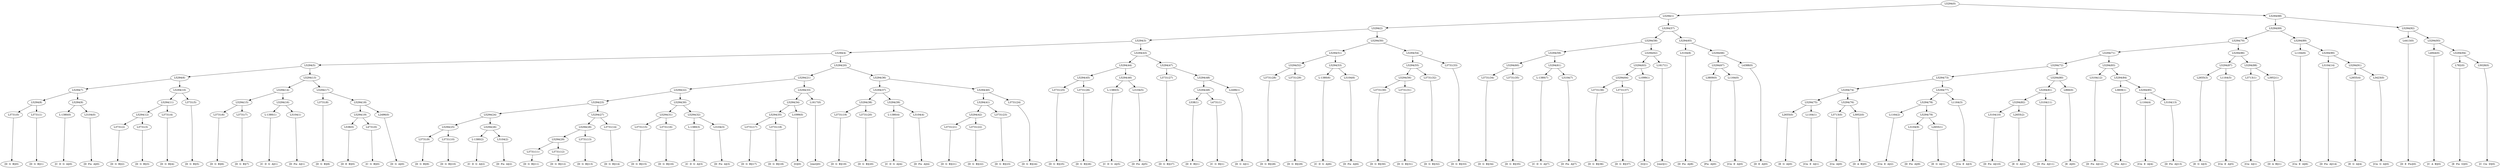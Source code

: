 digraph sample{
"L3731(0)"->"[D  G  B](0)"
"L3731(1)"->"[D  G  B](1)"
"L5294(8)"->"L3731(0)"
"L5294(8)"->"L3731(1)"
"L-1380(0)"->"[C  D  G  A](0)"
"L3104(0)"->"[D  Fis  A](0)"
"L5294(9)"->"L-1380(0)"
"L5294(9)"->"L3104(0)"
"L5294(7)"->"L5294(8)"
"L5294(7)"->"L5294(9)"
"L3731(2)"->"[D  G  B](2)"
"L3731(3)"->"[D  G  B](3)"
"L5294(12)"->"L3731(2)"
"L5294(12)"->"L3731(3)"
"L3731(4)"->"[D  G  B](4)"
"L5294(11)"->"L5294(12)"
"L5294(11)"->"L3731(4)"
"L3731(5)"->"[D  G  B](5)"
"L5294(10)"->"L5294(11)"
"L5294(10)"->"L3731(5)"
"L5294(6)"->"L5294(7)"
"L5294(6)"->"L5294(10)"
"L3731(6)"->"[D  G  B](6)"
"L3731(7)"->"[D  G  B](7)"
"L5294(15)"->"L3731(6)"
"L5294(15)"->"L3731(7)"
"L-1380(1)"->"[C  D  G  A](1)"
"L3104(1)"->"[D  Fis  A](1)"
"L5294(16)"->"L-1380(1)"
"L5294(16)"->"L3104(1)"
"L5294(14)"->"L5294(15)"
"L5294(14)"->"L5294(16)"
"L3731(8)"->"[D  G  B](8)"
"L538(0)"->"[D  E  B](0)"
"L4731(0)"->"[C  G  B](0)"
"L5294(19)"->"L538(0)"
"L5294(19)"->"L4731(0)"
"L2496(0)"->"[D  G  A](0)"
"L5294(18)"->"L5294(19)"
"L5294(18)"->"L2496(0)"
"L5294(17)"->"L3731(8)"
"L5294(17)"->"L5294(18)"
"L5294(13)"->"L5294(14)"
"L5294(13)"->"L5294(17)"
"L5294(5)"->"L5294(6)"
"L5294(5)"->"L5294(13)"
"L3731(9)"->"[D  G  B](9)"
"L3731(10)"->"[D  G  B](10)"
"L5294(25)"->"L3731(9)"
"L5294(25)"->"L3731(10)"
"L-1380(2)"->"[C  D  G  A](2)"
"L3104(2)"->"[D  Fis  A](2)"
"L5294(26)"->"L-1380(2)"
"L5294(26)"->"L3104(2)"
"L5294(24)"->"L5294(25)"
"L5294(24)"->"L5294(26)"
"L3731(11)"->"[D  G  B](11)"
"L3731(12)"->"[D  G  B](12)"
"L5294(29)"->"L3731(11)"
"L5294(29)"->"L3731(12)"
"L3731(13)"->"[D  G  B](13)"
"L5294(28)"->"L5294(29)"
"L5294(28)"->"L3731(13)"
"L3731(14)"->"[D  G  B](14)"
"L5294(27)"->"L5294(28)"
"L5294(27)"->"L3731(14)"
"L5294(23)"->"L5294(24)"
"L5294(23)"->"L5294(27)"
"L3731(15)"->"[D  G  B](15)"
"L3731(16)"->"[D  G  B](16)"
"L5294(31)"->"L3731(15)"
"L5294(31)"->"L3731(16)"
"L-1380(3)"->"[C  D  G  A](3)"
"L3104(3)"->"[D  Fis  A](3)"
"L5294(32)"->"L-1380(3)"
"L5294(32)"->"L3104(3)"
"L5294(30)"->"L5294(31)"
"L5294(30)"->"L5294(32)"
"L5294(22)"->"L5294(23)"
"L5294(22)"->"L5294(30)"
"L3731(17)"->"[D  G  B](17)"
"L3731(18)"->"[D  G  B](18)"
"L5294(35)"->"L3731(17)"
"L5294(35)"->"L3731(18)"
"L1099(0)"->"[G](0)"
"L5294(34)"->"L5294(35)"
"L5294(34)"->"L1099(0)"
"L1617(0)"->"[rest](0)"
"L5294(33)"->"L5294(34)"
"L5294(33)"->"L1617(0)"
"L5294(21)"->"L5294(22)"
"L5294(21)"->"L5294(33)"
"L3731(19)"->"[D  G  B](19)"
"L3731(20)"->"[D  G  B](20)"
"L5294(38)"->"L3731(19)"
"L5294(38)"->"L3731(20)"
"L-1380(4)"->"[C  D  G  A](4)"
"L3104(4)"->"[D  Fis  A](4)"
"L5294(39)"->"L-1380(4)"
"L5294(39)"->"L3104(4)"
"L5294(37)"->"L5294(38)"
"L5294(37)"->"L5294(39)"
"L3731(21)"->"[D  G  B](21)"
"L3731(22)"->"[D  G  B](22)"
"L5294(42)"->"L3731(21)"
"L5294(42)"->"L3731(22)"
"L3731(23)"->"[D  G  B](23)"
"L5294(41)"->"L5294(42)"
"L5294(41)"->"L3731(23)"
"L3731(24)"->"[D  G  B](24)"
"L5294(40)"->"L5294(41)"
"L5294(40)"->"L3731(24)"
"L5294(36)"->"L5294(37)"
"L5294(36)"->"L5294(40)"
"L5294(20)"->"L5294(21)"
"L5294(20)"->"L5294(36)"
"L5294(4)"->"L5294(5)"
"L5294(4)"->"L5294(20)"
"L3731(25)"->"[D  G  B](25)"
"L3731(26)"->"[D  G  B](26)"
"L5294(45)"->"L3731(25)"
"L5294(45)"->"L3731(26)"
"L-1380(5)"->"[C  D  G  A](5)"
"L3104(5)"->"[D  Fis  A](5)"
"L5294(46)"->"L-1380(5)"
"L5294(46)"->"L3104(5)"
"L5294(44)"->"L5294(45)"
"L5294(44)"->"L5294(46)"
"L3731(27)"->"[D  G  B](27)"
"L538(1)"->"[D  E  B](1)"
"L4731(1)"->"[C  G  B](1)"
"L5294(49)"->"L538(1)"
"L5294(49)"->"L4731(1)"
"L2496(1)"->"[D  G  A](1)"
"L5294(48)"->"L5294(49)"
"L5294(48)"->"L2496(1)"
"L5294(47)"->"L3731(27)"
"L5294(47)"->"L5294(48)"
"L5294(43)"->"L5294(44)"
"L5294(43)"->"L5294(47)"
"L5294(3)"->"L5294(4)"
"L5294(3)"->"L5294(43)"
"L3731(28)"->"[D  G  B](28)"
"L3731(29)"->"[D  G  B](29)"
"L5294(52)"->"L3731(28)"
"L5294(52)"->"L3731(29)"
"L-1380(6)"->"[C  D  G  A](6)"
"L3104(6)"->"[D  Fis  A](6)"
"L5294(53)"->"L-1380(6)"
"L5294(53)"->"L3104(6)"
"L5294(51)"->"L5294(52)"
"L5294(51)"->"L5294(53)"
"L3731(30)"->"[D  G  B](30)"
"L3731(31)"->"[D  G  B](31)"
"L5294(56)"->"L3731(30)"
"L5294(56)"->"L3731(31)"
"L3731(32)"->"[D  G  B](32)"
"L5294(55)"->"L5294(56)"
"L5294(55)"->"L3731(32)"
"L3731(33)"->"[D  G  B](33)"
"L5294(54)"->"L5294(55)"
"L5294(54)"->"L3731(33)"
"L5294(50)"->"L5294(51)"
"L5294(50)"->"L5294(54)"
"L5294(2)"->"L5294(3)"
"L5294(2)"->"L5294(50)"
"L3731(34)"->"[D  G  B](34)"
"L3731(35)"->"[D  G  B](35)"
"L5294(60)"->"L3731(34)"
"L5294(60)"->"L3731(35)"
"L-1380(7)"->"[C  D  G  A](7)"
"L3104(7)"->"[D  Fis  A](7)"
"L5294(61)"->"L-1380(7)"
"L5294(61)"->"L3104(7)"
"L5294(59)"->"L5294(60)"
"L5294(59)"->"L5294(61)"
"L3731(36)"->"[D  G  B](36)"
"L3731(37)"->"[D  G  B](37)"
"L5294(64)"->"L3731(36)"
"L5294(64)"->"L3731(37)"
"L1099(1)"->"[G](1)"
"L5294(63)"->"L5294(64)"
"L5294(63)"->"L1099(1)"
"L1617(1)"->"[rest](1)"
"L5294(62)"->"L5294(63)"
"L5294(62)"->"L1617(1)"
"L5294(58)"->"L5294(59)"
"L5294(58)"->"L5294(62)"
"L3104(8)"->"[D  Fis  A](8)"
"L3809(0)"->"[Fis  A](0)"
"L1164(0)"->"[Cis  E  A](0)"
"L5294(67)"->"L3809(0)"
"L5294(67)"->"L1164(0)"
"L4388(0)"->"[D  E  A](0)"
"L5294(66)"->"L5294(67)"
"L5294(66)"->"L4388(0)"
"L5294(65)"->"L3104(8)"
"L5294(65)"->"L5294(66)"
"L5294(57)"->"L5294(58)"
"L5294(57)"->"L5294(65)"
"L5294(1)"->"L5294(2)"
"L5294(1)"->"L5294(57)"
"L2655(0)"->"[E  G  A](0)"
"L1164(1)"->"[Cis  E  A](1)"
"L5294(75)"->"L2655(0)"
"L5294(75)"->"L1164(1)"
"L3713(0)"->"[Cis  A](0)"
"L3952(0)"->"[D  A  B](0)"
"L5294(76)"->"L3713(0)"
"L5294(76)"->"L3952(0)"
"L5294(74)"->"L5294(75)"
"L5294(74)"->"L5294(76)"
"L1164(2)"->"[Cis  E  A](2)"
"L3104(9)"->"[D  Fis  A](9)"
"L2655(1)"->"[E  G  A](1)"
"L5294(79)"->"L3104(9)"
"L5294(79)"->"L2655(1)"
"L5294(78)"->"L1164(2)"
"L5294(78)"->"L5294(79)"
"L1164(3)"->"[Cis  E  A](3)"
"L5294(77)"->"L5294(78)"
"L5294(77)"->"L1164(3)"
"L5294(73)"->"L5294(74)"
"L5294(73)"->"L5294(77)"
"L3104(10)"->"[D  Fis  A](10)"
"L2655(2)"->"[E  G  A](2)"
"L5294(82)"->"L3104(10)"
"L5294(82)"->"L2655(2)"
"L3104(11)"->"[D  Fis  A](11)"
"L5294(81)"->"L5294(82)"
"L5294(81)"->"L3104(11)"
"L966(0)"->"[E  A](0)"
"L5294(80)"->"L5294(81)"
"L5294(80)"->"L966(0)"
"L5294(72)"->"L5294(73)"
"L5294(72)"->"L5294(80)"
"L3104(12)"->"[D  Fis  A](12)"
"L3809(1)"->"[Fis  A](1)"
"L1164(4)"->"[Cis  E  A](4)"
"L3104(13)"->"[D  Fis  A](13)"
"L5294(85)"->"L1164(4)"
"L5294(85)"->"L3104(13)"
"L5294(84)"->"L3809(1)"
"L5294(84)"->"L5294(85)"
"L5294(83)"->"L3104(12)"
"L5294(83)"->"L5294(84)"
"L5294(71)"->"L5294(72)"
"L5294(71)"->"L5294(83)"
"L2655(3)"->"[E  G  A](3)"
"L1164(5)"->"[Cis  E  A](5)"
"L5294(87)"->"L2655(3)"
"L5294(87)"->"L1164(5)"
"L3713(1)"->"[Cis  A](1)"
"L3952(1)"->"[D  A  B](1)"
"L5294(88)"->"L3713(1)"
"L5294(88)"->"L3952(1)"
"L5294(86)"->"L5294(87)"
"L5294(86)"->"L5294(88)"
"L5294(70)"->"L5294(71)"
"L5294(70)"->"L5294(86)"
"L1164(6)"->"[Cis  E  A](6)"
"L3104(14)"->"[D  Fis  A](14)"
"L2655(4)"->"[E  G  A](4)"
"L3423(0)"->"[Cis  G  A](0)"
"L5294(91)"->"L2655(4)"
"L5294(91)"->"L3423(0)"
"L5294(90)"->"L3104(14)"
"L5294(90)"->"L5294(91)"
"L5294(89)"->"L1164(6)"
"L5294(89)"->"L5294(90)"
"L5294(69)"->"L5294(70)"
"L5294(69)"->"L5294(89)"
"L4413(0)"->"[D  E  Fis](0)"
"L4944(0)"->"[C  A  B](0)"
"L782(0)"->"[E  Fis  G](0)"
"L5028(0)"->"[C  Cis  D](0)"
"L5294(94)"->"L782(0)"
"L5294(94)"->"L5028(0)"
"L5294(93)"->"L4944(0)"
"L5294(93)"->"L5294(94)"
"L5294(92)"->"L4413(0)"
"L5294(92)"->"L5294(93)"
"L5294(68)"->"L5294(69)"
"L5294(68)"->"L5294(92)"
"L5294(0)"->"L5294(1)"
"L5294(0)"->"L5294(68)"
{rank = min; "L5294(0)"}
{rank = same; "L5294(1)"; "L5294(68)";}
{rank = same; "L5294(2)"; "L5294(57)"; "L5294(69)"; "L5294(92)";}
{rank = same; "L5294(3)"; "L5294(50)"; "L5294(58)"; "L5294(65)"; "L5294(70)"; "L5294(89)"; "L4413(0)"; "L5294(93)";}
{rank = same; "L5294(4)"; "L5294(43)"; "L5294(51)"; "L5294(54)"; "L5294(59)"; "L5294(62)"; "L3104(8)"; "L5294(66)"; "L5294(71)"; "L5294(86)"; "L1164(6)"; "L5294(90)"; "L4944(0)"; "L5294(94)";}
{rank = same; "L5294(5)"; "L5294(20)"; "L5294(44)"; "L5294(47)"; "L5294(52)"; "L5294(53)"; "L5294(55)"; "L3731(33)"; "L5294(60)"; "L5294(61)"; "L5294(63)"; "L1617(1)"; "L5294(67)"; "L4388(0)"; "L5294(72)"; "L5294(83)"; "L5294(87)"; "L5294(88)"; "L3104(14)"; "L5294(91)"; "L782(0)"; "L5028(0)";}
{rank = same; "L5294(6)"; "L5294(13)"; "L5294(21)"; "L5294(36)"; "L5294(45)"; "L5294(46)"; "L3731(27)"; "L5294(48)"; "L3731(28)"; "L3731(29)"; "L-1380(6)"; "L3104(6)"; "L5294(56)"; "L3731(32)"; "L3731(34)"; "L3731(35)"; "L-1380(7)"; "L3104(7)"; "L5294(64)"; "L1099(1)"; "L3809(0)"; "L1164(0)"; "L5294(73)"; "L5294(80)"; "L3104(12)"; "L5294(84)"; "L2655(3)"; "L1164(5)"; "L3713(1)"; "L3952(1)"; "L2655(4)"; "L3423(0)";}
{rank = same; "L5294(7)"; "L5294(10)"; "L5294(14)"; "L5294(17)"; "L5294(22)"; "L5294(33)"; "L5294(37)"; "L5294(40)"; "L3731(25)"; "L3731(26)"; "L-1380(5)"; "L3104(5)"; "L5294(49)"; "L2496(1)"; "L3731(30)"; "L3731(31)"; "L3731(36)"; "L3731(37)"; "L5294(74)"; "L5294(77)"; "L5294(81)"; "L966(0)"; "L3809(1)"; "L5294(85)";}
{rank = same; "L5294(8)"; "L5294(9)"; "L5294(11)"; "L3731(5)"; "L5294(15)"; "L5294(16)"; "L3731(8)"; "L5294(18)"; "L5294(23)"; "L5294(30)"; "L5294(34)"; "L1617(0)"; "L5294(38)"; "L5294(39)"; "L5294(41)"; "L3731(24)"; "L538(1)"; "L4731(1)"; "L5294(75)"; "L5294(76)"; "L5294(78)"; "L1164(3)"; "L5294(82)"; "L3104(11)"; "L1164(4)"; "L3104(13)";}
{rank = same; "L3731(0)"; "L3731(1)"; "L-1380(0)"; "L3104(0)"; "L5294(12)"; "L3731(4)"; "L3731(6)"; "L3731(7)"; "L-1380(1)"; "L3104(1)"; "L5294(19)"; "L2496(0)"; "L5294(24)"; "L5294(27)"; "L5294(31)"; "L5294(32)"; "L5294(35)"; "L1099(0)"; "L3731(19)"; "L3731(20)"; "L-1380(4)"; "L3104(4)"; "L5294(42)"; "L3731(23)"; "L2655(0)"; "L1164(1)"; "L3713(0)"; "L3952(0)"; "L1164(2)"; "L5294(79)"; "L3104(10)"; "L2655(2)";}
{rank = same; "L3731(2)"; "L3731(3)"; "L538(0)"; "L4731(0)"; "L5294(25)"; "L5294(26)"; "L5294(28)"; "L3731(14)"; "L3731(15)"; "L3731(16)"; "L-1380(3)"; "L3104(3)"; "L3731(17)"; "L3731(18)"; "L3731(21)"; "L3731(22)"; "L3104(9)"; "L2655(1)";}
{rank = same; "L3731(9)"; "L3731(10)"; "L-1380(2)"; "L3104(2)"; "L5294(29)"; "L3731(13)";}
{rank = same; "L3731(11)"; "L3731(12)";}
{rank = max; "[C  A  B](0)"; "[C  Cis  D](0)"; "[C  D  G  A](0)"; "[C  D  G  A](1)"; "[C  D  G  A](2)"; "[C  D  G  A](3)"; "[C  D  G  A](4)"; "[C  D  G  A](5)"; "[C  D  G  A](6)"; "[C  D  G  A](7)"; "[C  G  B](0)"; "[C  G  B](1)"; "[Cis  A](0)"; "[Cis  A](1)"; "[Cis  E  A](0)"; "[Cis  E  A](1)"; "[Cis  E  A](2)"; "[Cis  E  A](3)"; "[Cis  E  A](4)"; "[Cis  E  A](5)"; "[Cis  E  A](6)"; "[Cis  G  A](0)"; "[D  A  B](0)"; "[D  A  B](1)"; "[D  E  A](0)"; "[D  E  B](0)"; "[D  E  B](1)"; "[D  E  Fis](0)"; "[D  Fis  A](0)"; "[D  Fis  A](1)"; "[D  Fis  A](10)"; "[D  Fis  A](11)"; "[D  Fis  A](12)"; "[D  Fis  A](13)"; "[D  Fis  A](14)"; "[D  Fis  A](2)"; "[D  Fis  A](3)"; "[D  Fis  A](4)"; "[D  Fis  A](5)"; "[D  Fis  A](6)"; "[D  Fis  A](7)"; "[D  Fis  A](8)"; "[D  Fis  A](9)"; "[D  G  A](0)"; "[D  G  A](1)"; "[D  G  B](0)"; "[D  G  B](1)"; "[D  G  B](10)"; "[D  G  B](11)"; "[D  G  B](12)"; "[D  G  B](13)"; "[D  G  B](14)"; "[D  G  B](15)"; "[D  G  B](16)"; "[D  G  B](17)"; "[D  G  B](18)"; "[D  G  B](19)"; "[D  G  B](2)"; "[D  G  B](20)"; "[D  G  B](21)"; "[D  G  B](22)"; "[D  G  B](23)"; "[D  G  B](24)"; "[D  G  B](25)"; "[D  G  B](26)"; "[D  G  B](27)"; "[D  G  B](28)"; "[D  G  B](29)"; "[D  G  B](3)"; "[D  G  B](30)"; "[D  G  B](31)"; "[D  G  B](32)"; "[D  G  B](33)"; "[D  G  B](34)"; "[D  G  B](35)"; "[D  G  B](36)"; "[D  G  B](37)"; "[D  G  B](4)"; "[D  G  B](5)"; "[D  G  B](6)"; "[D  G  B](7)"; "[D  G  B](8)"; "[D  G  B](9)"; "[E  A](0)"; "[E  Fis  G](0)"; "[E  G  A](0)"; "[E  G  A](1)"; "[E  G  A](2)"; "[E  G  A](3)"; "[E  G  A](4)"; "[Fis  A](0)"; "[Fis  A](1)"; "[G](0)"; "[G](1)"; "[rest](0)"; "[rest](1)";}
}